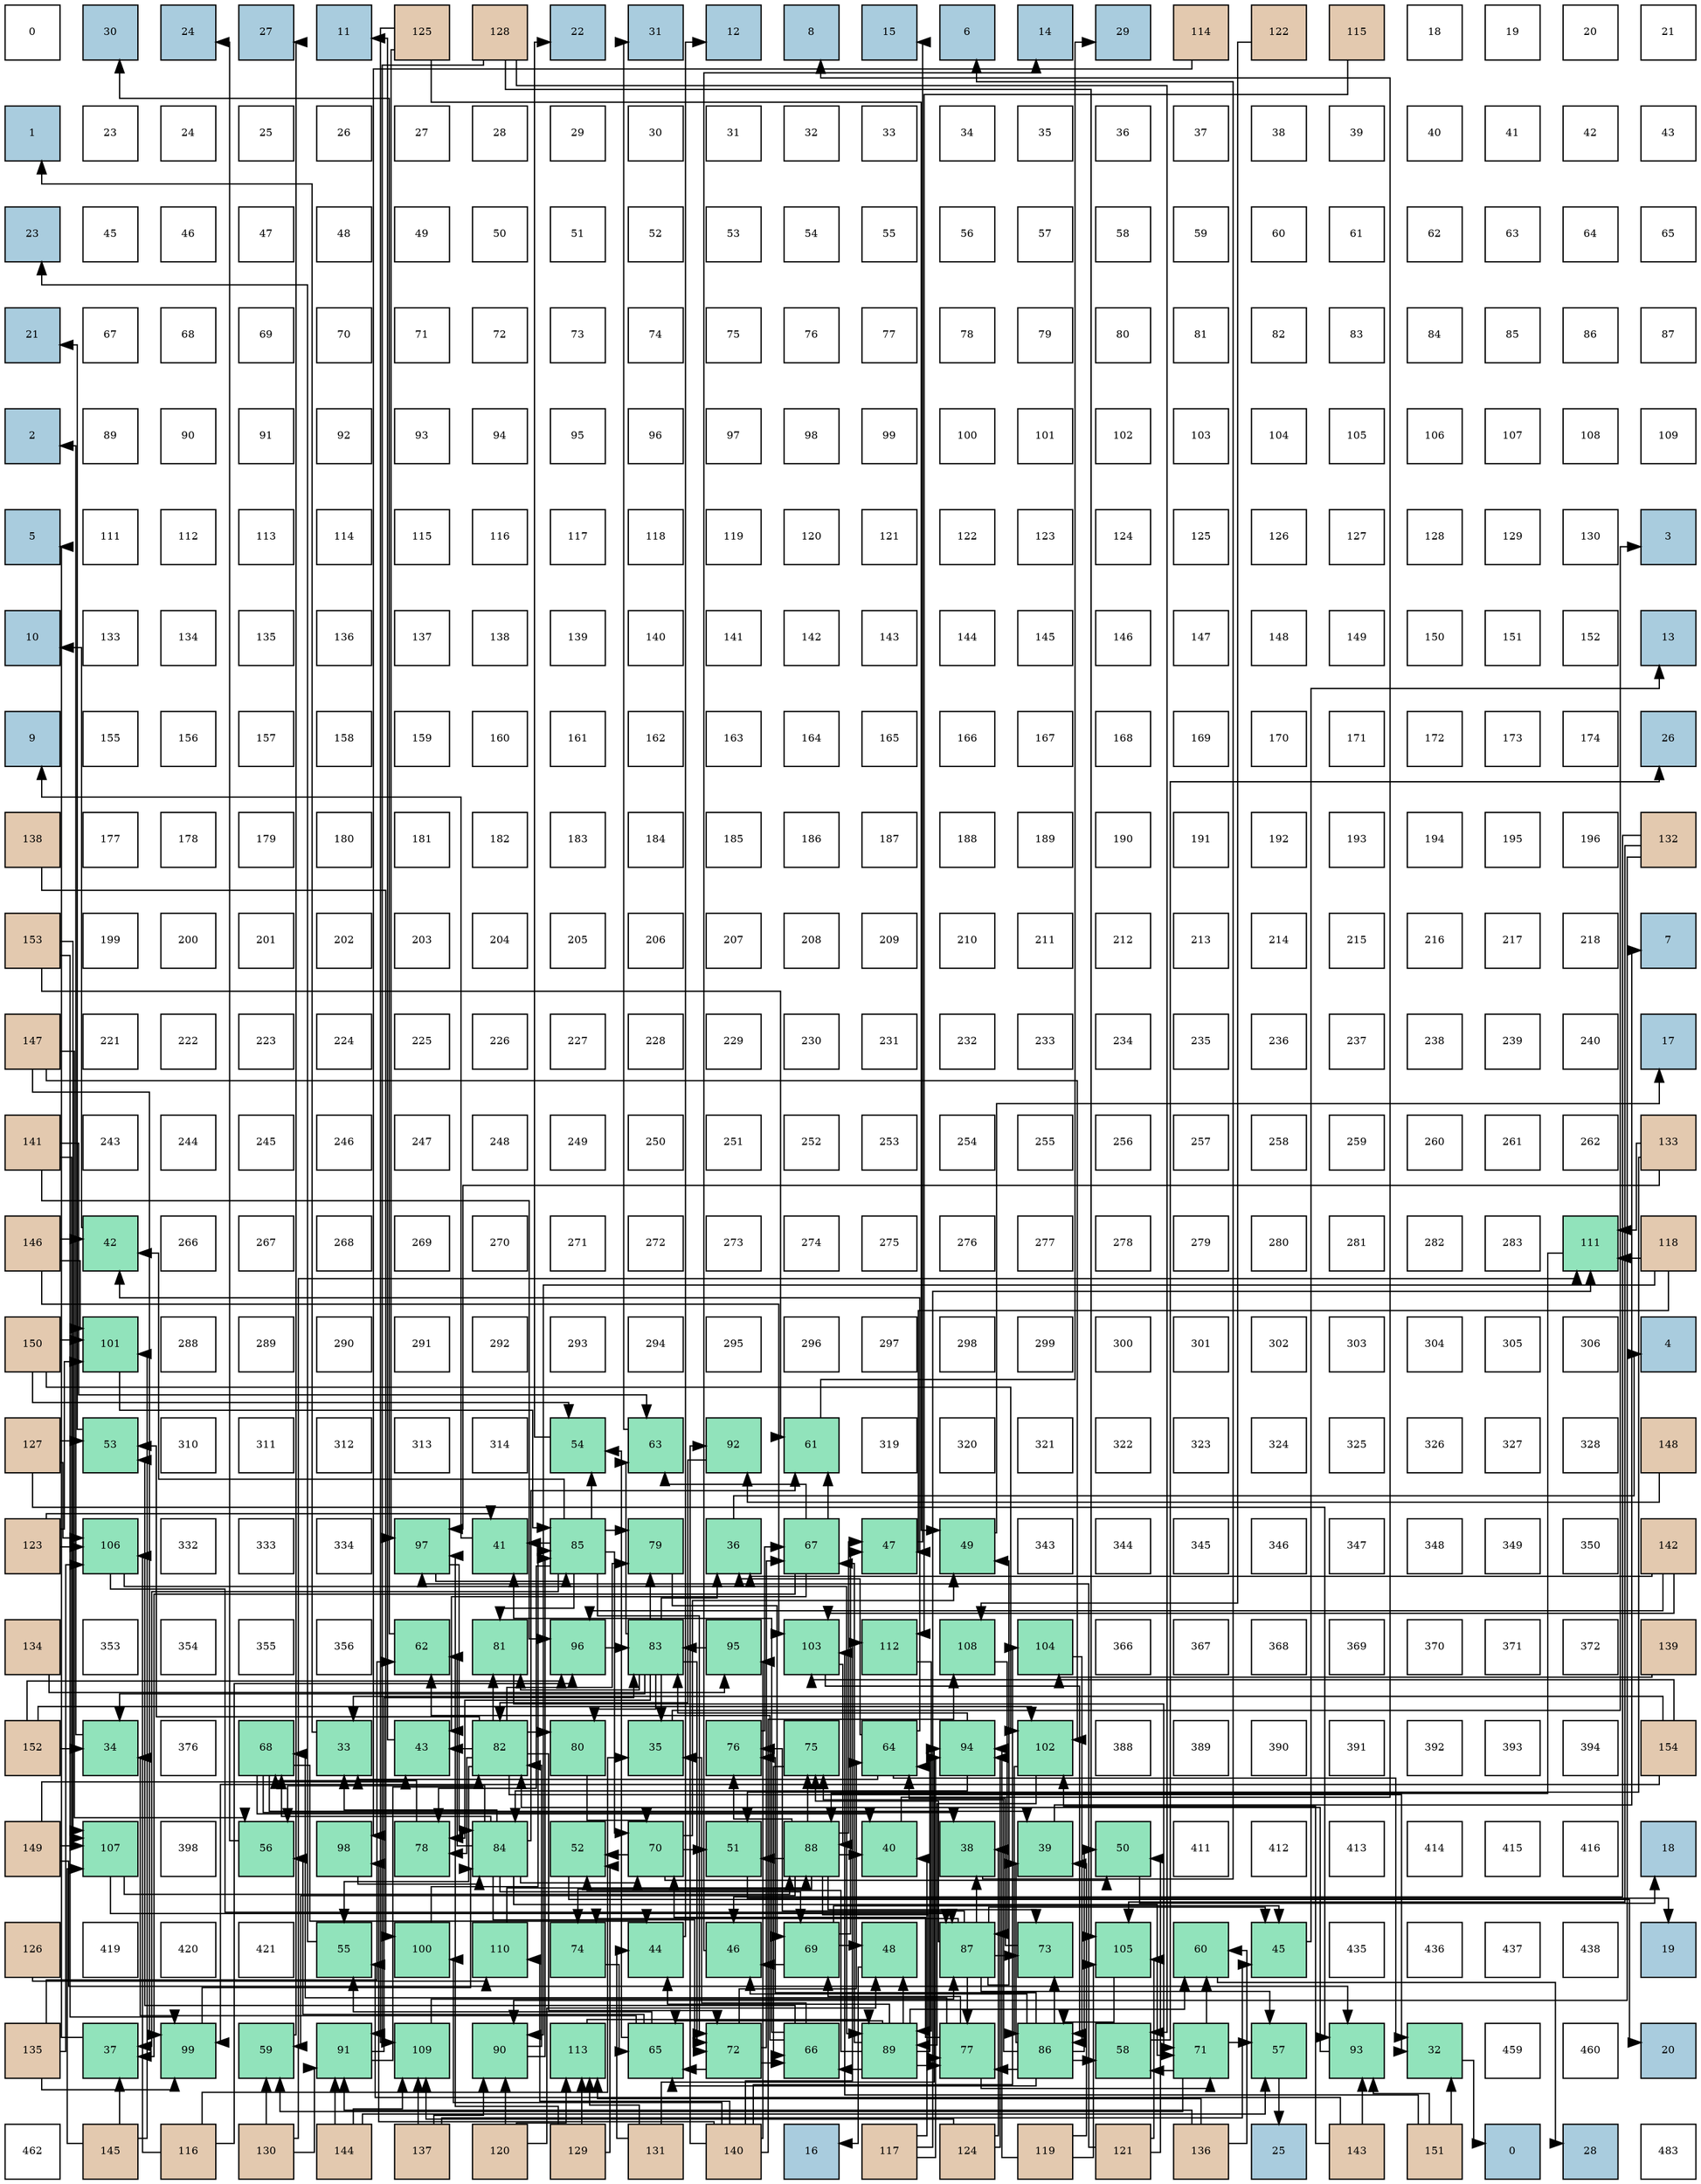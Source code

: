 digraph layout{
 rankdir=TB;
 splines=ortho;
 node [style=filled shape=square fixedsize=true width=0.6];
0[label="0", fontsize=8, fillcolor="#ffffff"];
1[label="30", fontsize=8, fillcolor="#a9ccde"];
2[label="24", fontsize=8, fillcolor="#a9ccde"];
3[label="27", fontsize=8, fillcolor="#a9ccde"];
4[label="11", fontsize=8, fillcolor="#a9ccde"];
5[label="125", fontsize=8, fillcolor="#e3c9af"];
6[label="128", fontsize=8, fillcolor="#e3c9af"];
7[label="22", fontsize=8, fillcolor="#a9ccde"];
8[label="31", fontsize=8, fillcolor="#a9ccde"];
9[label="12", fontsize=8, fillcolor="#a9ccde"];
10[label="8", fontsize=8, fillcolor="#a9ccde"];
11[label="15", fontsize=8, fillcolor="#a9ccde"];
12[label="6", fontsize=8, fillcolor="#a9ccde"];
13[label="14", fontsize=8, fillcolor="#a9ccde"];
14[label="29", fontsize=8, fillcolor="#a9ccde"];
15[label="114", fontsize=8, fillcolor="#e3c9af"];
16[label="122", fontsize=8, fillcolor="#e3c9af"];
17[label="115", fontsize=8, fillcolor="#e3c9af"];
18[label="18", fontsize=8, fillcolor="#ffffff"];
19[label="19", fontsize=8, fillcolor="#ffffff"];
20[label="20", fontsize=8, fillcolor="#ffffff"];
21[label="21", fontsize=8, fillcolor="#ffffff"];
22[label="1", fontsize=8, fillcolor="#a9ccde"];
23[label="23", fontsize=8, fillcolor="#ffffff"];
24[label="24", fontsize=8, fillcolor="#ffffff"];
25[label="25", fontsize=8, fillcolor="#ffffff"];
26[label="26", fontsize=8, fillcolor="#ffffff"];
27[label="27", fontsize=8, fillcolor="#ffffff"];
28[label="28", fontsize=8, fillcolor="#ffffff"];
29[label="29", fontsize=8, fillcolor="#ffffff"];
30[label="30", fontsize=8, fillcolor="#ffffff"];
31[label="31", fontsize=8, fillcolor="#ffffff"];
32[label="32", fontsize=8, fillcolor="#ffffff"];
33[label="33", fontsize=8, fillcolor="#ffffff"];
34[label="34", fontsize=8, fillcolor="#ffffff"];
35[label="35", fontsize=8, fillcolor="#ffffff"];
36[label="36", fontsize=8, fillcolor="#ffffff"];
37[label="37", fontsize=8, fillcolor="#ffffff"];
38[label="38", fontsize=8, fillcolor="#ffffff"];
39[label="39", fontsize=8, fillcolor="#ffffff"];
40[label="40", fontsize=8, fillcolor="#ffffff"];
41[label="41", fontsize=8, fillcolor="#ffffff"];
42[label="42", fontsize=8, fillcolor="#ffffff"];
43[label="43", fontsize=8, fillcolor="#ffffff"];
44[label="23", fontsize=8, fillcolor="#a9ccde"];
45[label="45", fontsize=8, fillcolor="#ffffff"];
46[label="46", fontsize=8, fillcolor="#ffffff"];
47[label="47", fontsize=8, fillcolor="#ffffff"];
48[label="48", fontsize=8, fillcolor="#ffffff"];
49[label="49", fontsize=8, fillcolor="#ffffff"];
50[label="50", fontsize=8, fillcolor="#ffffff"];
51[label="51", fontsize=8, fillcolor="#ffffff"];
52[label="52", fontsize=8, fillcolor="#ffffff"];
53[label="53", fontsize=8, fillcolor="#ffffff"];
54[label="54", fontsize=8, fillcolor="#ffffff"];
55[label="55", fontsize=8, fillcolor="#ffffff"];
56[label="56", fontsize=8, fillcolor="#ffffff"];
57[label="57", fontsize=8, fillcolor="#ffffff"];
58[label="58", fontsize=8, fillcolor="#ffffff"];
59[label="59", fontsize=8, fillcolor="#ffffff"];
60[label="60", fontsize=8, fillcolor="#ffffff"];
61[label="61", fontsize=8, fillcolor="#ffffff"];
62[label="62", fontsize=8, fillcolor="#ffffff"];
63[label="63", fontsize=8, fillcolor="#ffffff"];
64[label="64", fontsize=8, fillcolor="#ffffff"];
65[label="65", fontsize=8, fillcolor="#ffffff"];
66[label="21", fontsize=8, fillcolor="#a9ccde"];
67[label="67", fontsize=8, fillcolor="#ffffff"];
68[label="68", fontsize=8, fillcolor="#ffffff"];
69[label="69", fontsize=8, fillcolor="#ffffff"];
70[label="70", fontsize=8, fillcolor="#ffffff"];
71[label="71", fontsize=8, fillcolor="#ffffff"];
72[label="72", fontsize=8, fillcolor="#ffffff"];
73[label="73", fontsize=8, fillcolor="#ffffff"];
74[label="74", fontsize=8, fillcolor="#ffffff"];
75[label="75", fontsize=8, fillcolor="#ffffff"];
76[label="76", fontsize=8, fillcolor="#ffffff"];
77[label="77", fontsize=8, fillcolor="#ffffff"];
78[label="78", fontsize=8, fillcolor="#ffffff"];
79[label="79", fontsize=8, fillcolor="#ffffff"];
80[label="80", fontsize=8, fillcolor="#ffffff"];
81[label="81", fontsize=8, fillcolor="#ffffff"];
82[label="82", fontsize=8, fillcolor="#ffffff"];
83[label="83", fontsize=8, fillcolor="#ffffff"];
84[label="84", fontsize=8, fillcolor="#ffffff"];
85[label="85", fontsize=8, fillcolor="#ffffff"];
86[label="86", fontsize=8, fillcolor="#ffffff"];
87[label="87", fontsize=8, fillcolor="#ffffff"];
88[label="2", fontsize=8, fillcolor="#a9ccde"];
89[label="89", fontsize=8, fillcolor="#ffffff"];
90[label="90", fontsize=8, fillcolor="#ffffff"];
91[label="91", fontsize=8, fillcolor="#ffffff"];
92[label="92", fontsize=8, fillcolor="#ffffff"];
93[label="93", fontsize=8, fillcolor="#ffffff"];
94[label="94", fontsize=8, fillcolor="#ffffff"];
95[label="95", fontsize=8, fillcolor="#ffffff"];
96[label="96", fontsize=8, fillcolor="#ffffff"];
97[label="97", fontsize=8, fillcolor="#ffffff"];
98[label="98", fontsize=8, fillcolor="#ffffff"];
99[label="99", fontsize=8, fillcolor="#ffffff"];
100[label="100", fontsize=8, fillcolor="#ffffff"];
101[label="101", fontsize=8, fillcolor="#ffffff"];
102[label="102", fontsize=8, fillcolor="#ffffff"];
103[label="103", fontsize=8, fillcolor="#ffffff"];
104[label="104", fontsize=8, fillcolor="#ffffff"];
105[label="105", fontsize=8, fillcolor="#ffffff"];
106[label="106", fontsize=8, fillcolor="#ffffff"];
107[label="107", fontsize=8, fillcolor="#ffffff"];
108[label="108", fontsize=8, fillcolor="#ffffff"];
109[label="109", fontsize=8, fillcolor="#ffffff"];
110[label="5", fontsize=8, fillcolor="#a9ccde"];
111[label="111", fontsize=8, fillcolor="#ffffff"];
112[label="112", fontsize=8, fillcolor="#ffffff"];
113[label="113", fontsize=8, fillcolor="#ffffff"];
114[label="114", fontsize=8, fillcolor="#ffffff"];
115[label="115", fontsize=8, fillcolor="#ffffff"];
116[label="116", fontsize=8, fillcolor="#ffffff"];
117[label="117", fontsize=8, fillcolor="#ffffff"];
118[label="118", fontsize=8, fillcolor="#ffffff"];
119[label="119", fontsize=8, fillcolor="#ffffff"];
120[label="120", fontsize=8, fillcolor="#ffffff"];
121[label="121", fontsize=8, fillcolor="#ffffff"];
122[label="122", fontsize=8, fillcolor="#ffffff"];
123[label="123", fontsize=8, fillcolor="#ffffff"];
124[label="124", fontsize=8, fillcolor="#ffffff"];
125[label="125", fontsize=8, fillcolor="#ffffff"];
126[label="126", fontsize=8, fillcolor="#ffffff"];
127[label="127", fontsize=8, fillcolor="#ffffff"];
128[label="128", fontsize=8, fillcolor="#ffffff"];
129[label="129", fontsize=8, fillcolor="#ffffff"];
130[label="130", fontsize=8, fillcolor="#ffffff"];
131[label="3", fontsize=8, fillcolor="#a9ccde"];
132[label="10", fontsize=8, fillcolor="#a9ccde"];
133[label="133", fontsize=8, fillcolor="#ffffff"];
134[label="134", fontsize=8, fillcolor="#ffffff"];
135[label="135", fontsize=8, fillcolor="#ffffff"];
136[label="136", fontsize=8, fillcolor="#ffffff"];
137[label="137", fontsize=8, fillcolor="#ffffff"];
138[label="138", fontsize=8, fillcolor="#ffffff"];
139[label="139", fontsize=8, fillcolor="#ffffff"];
140[label="140", fontsize=8, fillcolor="#ffffff"];
141[label="141", fontsize=8, fillcolor="#ffffff"];
142[label="142", fontsize=8, fillcolor="#ffffff"];
143[label="143", fontsize=8, fillcolor="#ffffff"];
144[label="144", fontsize=8, fillcolor="#ffffff"];
145[label="145", fontsize=8, fillcolor="#ffffff"];
146[label="146", fontsize=8, fillcolor="#ffffff"];
147[label="147", fontsize=8, fillcolor="#ffffff"];
148[label="148", fontsize=8, fillcolor="#ffffff"];
149[label="149", fontsize=8, fillcolor="#ffffff"];
150[label="150", fontsize=8, fillcolor="#ffffff"];
151[label="151", fontsize=8, fillcolor="#ffffff"];
152[label="152", fontsize=8, fillcolor="#ffffff"];
153[label="13", fontsize=8, fillcolor="#a9ccde"];
154[label="9", fontsize=8, fillcolor="#a9ccde"];
155[label="155", fontsize=8, fillcolor="#ffffff"];
156[label="156", fontsize=8, fillcolor="#ffffff"];
157[label="157", fontsize=8, fillcolor="#ffffff"];
158[label="158", fontsize=8, fillcolor="#ffffff"];
159[label="159", fontsize=8, fillcolor="#ffffff"];
160[label="160", fontsize=8, fillcolor="#ffffff"];
161[label="161", fontsize=8, fillcolor="#ffffff"];
162[label="162", fontsize=8, fillcolor="#ffffff"];
163[label="163", fontsize=8, fillcolor="#ffffff"];
164[label="164", fontsize=8, fillcolor="#ffffff"];
165[label="165", fontsize=8, fillcolor="#ffffff"];
166[label="166", fontsize=8, fillcolor="#ffffff"];
167[label="167", fontsize=8, fillcolor="#ffffff"];
168[label="168", fontsize=8, fillcolor="#ffffff"];
169[label="169", fontsize=8, fillcolor="#ffffff"];
170[label="170", fontsize=8, fillcolor="#ffffff"];
171[label="171", fontsize=8, fillcolor="#ffffff"];
172[label="172", fontsize=8, fillcolor="#ffffff"];
173[label="173", fontsize=8, fillcolor="#ffffff"];
174[label="174", fontsize=8, fillcolor="#ffffff"];
175[label="26", fontsize=8, fillcolor="#a9ccde"];
176[label="138", fontsize=8, fillcolor="#e3c9af"];
177[label="177", fontsize=8, fillcolor="#ffffff"];
178[label="178", fontsize=8, fillcolor="#ffffff"];
179[label="179", fontsize=8, fillcolor="#ffffff"];
180[label="180", fontsize=8, fillcolor="#ffffff"];
181[label="181", fontsize=8, fillcolor="#ffffff"];
182[label="182", fontsize=8, fillcolor="#ffffff"];
183[label="183", fontsize=8, fillcolor="#ffffff"];
184[label="184", fontsize=8, fillcolor="#ffffff"];
185[label="185", fontsize=8, fillcolor="#ffffff"];
186[label="186", fontsize=8, fillcolor="#ffffff"];
187[label="187", fontsize=8, fillcolor="#ffffff"];
188[label="188", fontsize=8, fillcolor="#ffffff"];
189[label="189", fontsize=8, fillcolor="#ffffff"];
190[label="190", fontsize=8, fillcolor="#ffffff"];
191[label="191", fontsize=8, fillcolor="#ffffff"];
192[label="192", fontsize=8, fillcolor="#ffffff"];
193[label="193", fontsize=8, fillcolor="#ffffff"];
194[label="194", fontsize=8, fillcolor="#ffffff"];
195[label="195", fontsize=8, fillcolor="#ffffff"];
196[label="196", fontsize=8, fillcolor="#ffffff"];
197[label="132", fontsize=8, fillcolor="#e3c9af"];
198[label="153", fontsize=8, fillcolor="#e3c9af"];
199[label="199", fontsize=8, fillcolor="#ffffff"];
200[label="200", fontsize=8, fillcolor="#ffffff"];
201[label="201", fontsize=8, fillcolor="#ffffff"];
202[label="202", fontsize=8, fillcolor="#ffffff"];
203[label="203", fontsize=8, fillcolor="#ffffff"];
204[label="204", fontsize=8, fillcolor="#ffffff"];
205[label="205", fontsize=8, fillcolor="#ffffff"];
206[label="206", fontsize=8, fillcolor="#ffffff"];
207[label="207", fontsize=8, fillcolor="#ffffff"];
208[label="208", fontsize=8, fillcolor="#ffffff"];
209[label="209", fontsize=8, fillcolor="#ffffff"];
210[label="210", fontsize=8, fillcolor="#ffffff"];
211[label="211", fontsize=8, fillcolor="#ffffff"];
212[label="212", fontsize=8, fillcolor="#ffffff"];
213[label="213", fontsize=8, fillcolor="#ffffff"];
214[label="214", fontsize=8, fillcolor="#ffffff"];
215[label="215", fontsize=8, fillcolor="#ffffff"];
216[label="216", fontsize=8, fillcolor="#ffffff"];
217[label="217", fontsize=8, fillcolor="#ffffff"];
218[label="218", fontsize=8, fillcolor="#ffffff"];
219[label="7", fontsize=8, fillcolor="#a9ccde"];
220[label="147", fontsize=8, fillcolor="#e3c9af"];
221[label="221", fontsize=8, fillcolor="#ffffff"];
222[label="222", fontsize=8, fillcolor="#ffffff"];
223[label="223", fontsize=8, fillcolor="#ffffff"];
224[label="224", fontsize=8, fillcolor="#ffffff"];
225[label="225", fontsize=8, fillcolor="#ffffff"];
226[label="226", fontsize=8, fillcolor="#ffffff"];
227[label="227", fontsize=8, fillcolor="#ffffff"];
228[label="228", fontsize=8, fillcolor="#ffffff"];
229[label="229", fontsize=8, fillcolor="#ffffff"];
230[label="230", fontsize=8, fillcolor="#ffffff"];
231[label="231", fontsize=8, fillcolor="#ffffff"];
232[label="232", fontsize=8, fillcolor="#ffffff"];
233[label="233", fontsize=8, fillcolor="#ffffff"];
234[label="234", fontsize=8, fillcolor="#ffffff"];
235[label="235", fontsize=8, fillcolor="#ffffff"];
236[label="236", fontsize=8, fillcolor="#ffffff"];
237[label="237", fontsize=8, fillcolor="#ffffff"];
238[label="238", fontsize=8, fillcolor="#ffffff"];
239[label="239", fontsize=8, fillcolor="#ffffff"];
240[label="240", fontsize=8, fillcolor="#ffffff"];
241[label="17", fontsize=8, fillcolor="#a9ccde"];
242[label="141", fontsize=8, fillcolor="#e3c9af"];
243[label="243", fontsize=8, fillcolor="#ffffff"];
244[label="244", fontsize=8, fillcolor="#ffffff"];
245[label="245", fontsize=8, fillcolor="#ffffff"];
246[label="246", fontsize=8, fillcolor="#ffffff"];
247[label="247", fontsize=8, fillcolor="#ffffff"];
248[label="248", fontsize=8, fillcolor="#ffffff"];
249[label="249", fontsize=8, fillcolor="#ffffff"];
250[label="250", fontsize=8, fillcolor="#ffffff"];
251[label="251", fontsize=8, fillcolor="#ffffff"];
252[label="252", fontsize=8, fillcolor="#ffffff"];
253[label="253", fontsize=8, fillcolor="#ffffff"];
254[label="254", fontsize=8, fillcolor="#ffffff"];
255[label="255", fontsize=8, fillcolor="#ffffff"];
256[label="256", fontsize=8, fillcolor="#ffffff"];
257[label="257", fontsize=8, fillcolor="#ffffff"];
258[label="258", fontsize=8, fillcolor="#ffffff"];
259[label="259", fontsize=8, fillcolor="#ffffff"];
260[label="260", fontsize=8, fillcolor="#ffffff"];
261[label="261", fontsize=8, fillcolor="#ffffff"];
262[label="262", fontsize=8, fillcolor="#ffffff"];
263[label="133", fontsize=8, fillcolor="#e3c9af"];
264[label="146", fontsize=8, fillcolor="#e3c9af"];
265[label="42", fontsize=8, fillcolor="#91e3bb"];
266[label="266", fontsize=8, fillcolor="#ffffff"];
267[label="267", fontsize=8, fillcolor="#ffffff"];
268[label="268", fontsize=8, fillcolor="#ffffff"];
269[label="269", fontsize=8, fillcolor="#ffffff"];
270[label="270", fontsize=8, fillcolor="#ffffff"];
271[label="271", fontsize=8, fillcolor="#ffffff"];
272[label="272", fontsize=8, fillcolor="#ffffff"];
273[label="273", fontsize=8, fillcolor="#ffffff"];
274[label="274", fontsize=8, fillcolor="#ffffff"];
275[label="275", fontsize=8, fillcolor="#ffffff"];
276[label="276", fontsize=8, fillcolor="#ffffff"];
277[label="277", fontsize=8, fillcolor="#ffffff"];
278[label="278", fontsize=8, fillcolor="#ffffff"];
279[label="279", fontsize=8, fillcolor="#ffffff"];
280[label="280", fontsize=8, fillcolor="#ffffff"];
281[label="281", fontsize=8, fillcolor="#ffffff"];
282[label="282", fontsize=8, fillcolor="#ffffff"];
283[label="283", fontsize=8, fillcolor="#ffffff"];
284[label="111", fontsize=8, fillcolor="#91e3bb"];
285[label="118", fontsize=8, fillcolor="#e3c9af"];
286[label="150", fontsize=8, fillcolor="#e3c9af"];
287[label="101", fontsize=8, fillcolor="#91e3bb"];
288[label="288", fontsize=8, fillcolor="#ffffff"];
289[label="289", fontsize=8, fillcolor="#ffffff"];
290[label="290", fontsize=8, fillcolor="#ffffff"];
291[label="291", fontsize=8, fillcolor="#ffffff"];
292[label="292", fontsize=8, fillcolor="#ffffff"];
293[label="293", fontsize=8, fillcolor="#ffffff"];
294[label="294", fontsize=8, fillcolor="#ffffff"];
295[label="295", fontsize=8, fillcolor="#ffffff"];
296[label="296", fontsize=8, fillcolor="#ffffff"];
297[label="297", fontsize=8, fillcolor="#ffffff"];
298[label="298", fontsize=8, fillcolor="#ffffff"];
299[label="299", fontsize=8, fillcolor="#ffffff"];
300[label="300", fontsize=8, fillcolor="#ffffff"];
301[label="301", fontsize=8, fillcolor="#ffffff"];
302[label="302", fontsize=8, fillcolor="#ffffff"];
303[label="303", fontsize=8, fillcolor="#ffffff"];
304[label="304", fontsize=8, fillcolor="#ffffff"];
305[label="305", fontsize=8, fillcolor="#ffffff"];
306[label="306", fontsize=8, fillcolor="#ffffff"];
307[label="4", fontsize=8, fillcolor="#a9ccde"];
308[label="127", fontsize=8, fillcolor="#e3c9af"];
309[label="53", fontsize=8, fillcolor="#91e3bb"];
310[label="310", fontsize=8, fillcolor="#ffffff"];
311[label="311", fontsize=8, fillcolor="#ffffff"];
312[label="312", fontsize=8, fillcolor="#ffffff"];
313[label="313", fontsize=8, fillcolor="#ffffff"];
314[label="314", fontsize=8, fillcolor="#ffffff"];
315[label="54", fontsize=8, fillcolor="#91e3bb"];
316[label="63", fontsize=8, fillcolor="#91e3bb"];
317[label="92", fontsize=8, fillcolor="#91e3bb"];
318[label="61", fontsize=8, fillcolor="#91e3bb"];
319[label="319", fontsize=8, fillcolor="#ffffff"];
320[label="320", fontsize=8, fillcolor="#ffffff"];
321[label="321", fontsize=8, fillcolor="#ffffff"];
322[label="322", fontsize=8, fillcolor="#ffffff"];
323[label="323", fontsize=8, fillcolor="#ffffff"];
324[label="324", fontsize=8, fillcolor="#ffffff"];
325[label="325", fontsize=8, fillcolor="#ffffff"];
326[label="326", fontsize=8, fillcolor="#ffffff"];
327[label="327", fontsize=8, fillcolor="#ffffff"];
328[label="328", fontsize=8, fillcolor="#ffffff"];
329[label="148", fontsize=8, fillcolor="#e3c9af"];
330[label="123", fontsize=8, fillcolor="#e3c9af"];
331[label="106", fontsize=8, fillcolor="#91e3bb"];
332[label="332", fontsize=8, fillcolor="#ffffff"];
333[label="333", fontsize=8, fillcolor="#ffffff"];
334[label="334", fontsize=8, fillcolor="#ffffff"];
335[label="97", fontsize=8, fillcolor="#91e3bb"];
336[label="41", fontsize=8, fillcolor="#91e3bb"];
337[label="85", fontsize=8, fillcolor="#91e3bb"];
338[label="79", fontsize=8, fillcolor="#91e3bb"];
339[label="36", fontsize=8, fillcolor="#91e3bb"];
340[label="67", fontsize=8, fillcolor="#91e3bb"];
341[label="47", fontsize=8, fillcolor="#91e3bb"];
342[label="49", fontsize=8, fillcolor="#91e3bb"];
343[label="343", fontsize=8, fillcolor="#ffffff"];
344[label="344", fontsize=8, fillcolor="#ffffff"];
345[label="345", fontsize=8, fillcolor="#ffffff"];
346[label="346", fontsize=8, fillcolor="#ffffff"];
347[label="347", fontsize=8, fillcolor="#ffffff"];
348[label="348", fontsize=8, fillcolor="#ffffff"];
349[label="349", fontsize=8, fillcolor="#ffffff"];
350[label="350", fontsize=8, fillcolor="#ffffff"];
351[label="142", fontsize=8, fillcolor="#e3c9af"];
352[label="134", fontsize=8, fillcolor="#e3c9af"];
353[label="353", fontsize=8, fillcolor="#ffffff"];
354[label="354", fontsize=8, fillcolor="#ffffff"];
355[label="355", fontsize=8, fillcolor="#ffffff"];
356[label="356", fontsize=8, fillcolor="#ffffff"];
357[label="62", fontsize=8, fillcolor="#91e3bb"];
358[label="81", fontsize=8, fillcolor="#91e3bb"];
359[label="96", fontsize=8, fillcolor="#91e3bb"];
360[label="83", fontsize=8, fillcolor="#91e3bb"];
361[label="95", fontsize=8, fillcolor="#91e3bb"];
362[label="103", fontsize=8, fillcolor="#91e3bb"];
363[label="112", fontsize=8, fillcolor="#91e3bb"];
364[label="108", fontsize=8, fillcolor="#91e3bb"];
365[label="104", fontsize=8, fillcolor="#91e3bb"];
366[label="366", fontsize=8, fillcolor="#ffffff"];
367[label="367", fontsize=8, fillcolor="#ffffff"];
368[label="368", fontsize=8, fillcolor="#ffffff"];
369[label="369", fontsize=8, fillcolor="#ffffff"];
370[label="370", fontsize=8, fillcolor="#ffffff"];
371[label="371", fontsize=8, fillcolor="#ffffff"];
372[label="372", fontsize=8, fillcolor="#ffffff"];
373[label="139", fontsize=8, fillcolor="#e3c9af"];
374[label="152", fontsize=8, fillcolor="#e3c9af"];
375[label="34", fontsize=8, fillcolor="#91e3bb"];
376[label="376", fontsize=8, fillcolor="#ffffff"];
377[label="68", fontsize=8, fillcolor="#91e3bb"];
378[label="33", fontsize=8, fillcolor="#91e3bb"];
379[label="43", fontsize=8, fillcolor="#91e3bb"];
380[label="82", fontsize=8, fillcolor="#91e3bb"];
381[label="80", fontsize=8, fillcolor="#91e3bb"];
382[label="35", fontsize=8, fillcolor="#91e3bb"];
383[label="76", fontsize=8, fillcolor="#91e3bb"];
384[label="75", fontsize=8, fillcolor="#91e3bb"];
385[label="64", fontsize=8, fillcolor="#91e3bb"];
386[label="94", fontsize=8, fillcolor="#91e3bb"];
387[label="102", fontsize=8, fillcolor="#91e3bb"];
388[label="388", fontsize=8, fillcolor="#ffffff"];
389[label="389", fontsize=8, fillcolor="#ffffff"];
390[label="390", fontsize=8, fillcolor="#ffffff"];
391[label="391", fontsize=8, fillcolor="#ffffff"];
392[label="392", fontsize=8, fillcolor="#ffffff"];
393[label="393", fontsize=8, fillcolor="#ffffff"];
394[label="394", fontsize=8, fillcolor="#ffffff"];
395[label="154", fontsize=8, fillcolor="#e3c9af"];
396[label="149", fontsize=8, fillcolor="#e3c9af"];
397[label="107", fontsize=8, fillcolor="#91e3bb"];
398[label="398", fontsize=8, fillcolor="#ffffff"];
399[label="56", fontsize=8, fillcolor="#91e3bb"];
400[label="98", fontsize=8, fillcolor="#91e3bb"];
401[label="78", fontsize=8, fillcolor="#91e3bb"];
402[label="84", fontsize=8, fillcolor="#91e3bb"];
403[label="52", fontsize=8, fillcolor="#91e3bb"];
404[label="70", fontsize=8, fillcolor="#91e3bb"];
405[label="51", fontsize=8, fillcolor="#91e3bb"];
406[label="88", fontsize=8, fillcolor="#91e3bb"];
407[label="40", fontsize=8, fillcolor="#91e3bb"];
408[label="38", fontsize=8, fillcolor="#91e3bb"];
409[label="39", fontsize=8, fillcolor="#91e3bb"];
410[label="50", fontsize=8, fillcolor="#91e3bb"];
411[label="411", fontsize=8, fillcolor="#ffffff"];
412[label="412", fontsize=8, fillcolor="#ffffff"];
413[label="413", fontsize=8, fillcolor="#ffffff"];
414[label="414", fontsize=8, fillcolor="#ffffff"];
415[label="415", fontsize=8, fillcolor="#ffffff"];
416[label="416", fontsize=8, fillcolor="#ffffff"];
417[label="18", fontsize=8, fillcolor="#a9ccde"];
418[label="126", fontsize=8, fillcolor="#e3c9af"];
419[label="419", fontsize=8, fillcolor="#ffffff"];
420[label="420", fontsize=8, fillcolor="#ffffff"];
421[label="421", fontsize=8, fillcolor="#ffffff"];
422[label="55", fontsize=8, fillcolor="#91e3bb"];
423[label="100", fontsize=8, fillcolor="#91e3bb"];
424[label="110", fontsize=8, fillcolor="#91e3bb"];
425[label="74", fontsize=8, fillcolor="#91e3bb"];
426[label="44", fontsize=8, fillcolor="#91e3bb"];
427[label="46", fontsize=8, fillcolor="#91e3bb"];
428[label="69", fontsize=8, fillcolor="#91e3bb"];
429[label="48", fontsize=8, fillcolor="#91e3bb"];
430[label="87", fontsize=8, fillcolor="#91e3bb"];
431[label="73", fontsize=8, fillcolor="#91e3bb"];
432[label="105", fontsize=8, fillcolor="#91e3bb"];
433[label="60", fontsize=8, fillcolor="#91e3bb"];
434[label="45", fontsize=8, fillcolor="#91e3bb"];
435[label="435", fontsize=8, fillcolor="#ffffff"];
436[label="436", fontsize=8, fillcolor="#ffffff"];
437[label="437", fontsize=8, fillcolor="#ffffff"];
438[label="438", fontsize=8, fillcolor="#ffffff"];
439[label="19", fontsize=8, fillcolor="#a9ccde"];
440[label="135", fontsize=8, fillcolor="#e3c9af"];
441[label="37", fontsize=8, fillcolor="#91e3bb"];
442[label="99", fontsize=8, fillcolor="#91e3bb"];
443[label="59", fontsize=8, fillcolor="#91e3bb"];
444[label="91", fontsize=8, fillcolor="#91e3bb"];
445[label="109", fontsize=8, fillcolor="#91e3bb"];
446[label="90", fontsize=8, fillcolor="#91e3bb"];
447[label="113", fontsize=8, fillcolor="#91e3bb"];
448[label="65", fontsize=8, fillcolor="#91e3bb"];
449[label="72", fontsize=8, fillcolor="#91e3bb"];
450[label="66", fontsize=8, fillcolor="#91e3bb"];
451[label="89", fontsize=8, fillcolor="#91e3bb"];
452[label="77", fontsize=8, fillcolor="#91e3bb"];
453[label="86", fontsize=8, fillcolor="#91e3bb"];
454[label="58", fontsize=8, fillcolor="#91e3bb"];
455[label="71", fontsize=8, fillcolor="#91e3bb"];
456[label="57", fontsize=8, fillcolor="#91e3bb"];
457[label="93", fontsize=8, fillcolor="#91e3bb"];
458[label="32", fontsize=8, fillcolor="#91e3bb"];
459[label="459", fontsize=8, fillcolor="#ffffff"];
460[label="460", fontsize=8, fillcolor="#ffffff"];
461[label="20", fontsize=8, fillcolor="#a9ccde"];
462[label="462", fontsize=8, fillcolor="#ffffff"];
463[label="145", fontsize=8, fillcolor="#e3c9af"];
464[label="116", fontsize=8, fillcolor="#e3c9af"];
465[label="130", fontsize=8, fillcolor="#e3c9af"];
466[label="144", fontsize=8, fillcolor="#e3c9af"];
467[label="137", fontsize=8, fillcolor="#e3c9af"];
468[label="120", fontsize=8, fillcolor="#e3c9af"];
469[label="129", fontsize=8, fillcolor="#e3c9af"];
470[label="131", fontsize=8, fillcolor="#e3c9af"];
471[label="140", fontsize=8, fillcolor="#e3c9af"];
472[label="16", fontsize=8, fillcolor="#a9ccde"];
473[label="117", fontsize=8, fillcolor="#e3c9af"];
474[label="124", fontsize=8, fillcolor="#e3c9af"];
475[label="119", fontsize=8, fillcolor="#e3c9af"];
476[label="121", fontsize=8, fillcolor="#e3c9af"];
477[label="136", fontsize=8, fillcolor="#e3c9af"];
478[label="25", fontsize=8, fillcolor="#a9ccde"];
479[label="143", fontsize=8, fillcolor="#e3c9af"];
480[label="151", fontsize=8, fillcolor="#e3c9af"];
481[label="0", fontsize=8, fillcolor="#a9ccde"];
482[label="28", fontsize=8, fillcolor="#a9ccde"];
483[label="483", fontsize=8, fillcolor="#ffffff"];
edge [constraint=false, style=vis];458 -> 481;
378 -> 22;
375 -> 88;
382 -> 131;
339 -> 307;
441 -> 110;
408 -> 12;
409 -> 219;
407 -> 10;
336 -> 154;
265 -> 132;
379 -> 4;
426 -> 9;
434 -> 153;
427 -> 13;
341 -> 11;
429 -> 472;
342 -> 241;
410 -> 417;
405 -> 439;
403 -> 461;
309 -> 66;
315 -> 7;
422 -> 44;
399 -> 2;
456 -> 478;
454 -> 175;
443 -> 3;
433 -> 482;
318 -> 14;
357 -> 1;
316 -> 8;
385 -> 458;
385 -> 378;
385 -> 339;
385 -> 265;
448 -> 375;
448 -> 315;
448 -> 422;
448 -> 399;
450 -> 382;
450 -> 336;
450 -> 309;
450 -> 357;
340 -> 441;
340 -> 379;
340 -> 318;
340 -> 316;
377 -> 408;
377 -> 409;
377 -> 407;
377 -> 426;
428 -> 434;
428 -> 427;
428 -> 341;
428 -> 429;
404 -> 342;
404 -> 410;
404 -> 405;
404 -> 403;
455 -> 456;
455 -> 454;
455 -> 443;
455 -> 433;
449 -> 385;
449 -> 448;
449 -> 450;
449 -> 340;
431 -> 385;
425 -> 448;
384 -> 450;
383 -> 340;
452 -> 377;
452 -> 428;
452 -> 404;
452 -> 455;
401 -> 377;
338 -> 428;
381 -> 404;
358 -> 455;
380 -> 458;
380 -> 379;
380 -> 309;
380 -> 422;
380 -> 449;
380 -> 401;
380 -> 338;
380 -> 381;
380 -> 358;
360 -> 375;
360 -> 382;
360 -> 339;
360 -> 316;
360 -> 449;
360 -> 401;
360 -> 338;
360 -> 381;
360 -> 358;
402 -> 378;
402 -> 399;
402 -> 318;
402 -> 357;
402 -> 377;
402 -> 428;
402 -> 404;
402 -> 455;
402 -> 449;
337 -> 441;
337 -> 336;
337 -> 265;
337 -> 315;
337 -> 404;
337 -> 449;
337 -> 401;
337 -> 338;
337 -> 358;
453 -> 409;
453 -> 427;
453 -> 410;
453 -> 454;
453 -> 448;
453 -> 431;
453 -> 384;
453 -> 383;
453 -> 452;
430 -> 408;
430 -> 434;
430 -> 342;
430 -> 456;
430 -> 431;
430 -> 425;
430 -> 384;
430 -> 383;
430 -> 452;
406 -> 407;
406 -> 341;
406 -> 405;
406 -> 443;
406 -> 431;
406 -> 425;
406 -> 384;
406 -> 383;
406 -> 452;
451 -> 426;
451 -> 429;
451 -> 403;
451 -> 433;
451 -> 385;
451 -> 448;
451 -> 450;
451 -> 340;
451 -> 452;
446 -> 380;
446 -> 337;
444 -> 380;
444 -> 360;
317 -> 380;
457 -> 380;
386 -> 360;
386 -> 402;
361 -> 360;
359 -> 360;
335 -> 402;
335 -> 337;
400 -> 402;
442 -> 402;
423 -> 337;
287 -> 337;
387 -> 453;
387 -> 451;
362 -> 453;
362 -> 406;
365 -> 453;
432 -> 453;
331 -> 430;
331 -> 451;
397 -> 430;
397 -> 406;
364 -> 430;
445 -> 430;
424 -> 406;
284 -> 406;
363 -> 451;
447 -> 451;
15 -> 400;
17 -> 363;
464 -> 382;
464 -> 359;
464 -> 331;
473 -> 407;
473 -> 386;
473 -> 284;
285 -> 341;
285 -> 446;
285 -> 284;
475 -> 409;
475 -> 386;
475 -> 432;
468 -> 429;
468 -> 446;
468 -> 447;
476 -> 410;
476 -> 335;
476 -> 432;
16 -> 364;
330 -> 336;
330 -> 287;
330 -> 331;
474 -> 408;
474 -> 386;
474 -> 445;
5 -> 342;
5 -> 335;
5 -> 445;
418 -> 424;
308 -> 309;
308 -> 457;
308 -> 331;
6 -> 454;
6 -> 444;
6 -> 432;
469 -> 403;
469 -> 335;
469 -> 447;
465 -> 443;
465 -> 444;
465 -> 284;
470 -> 426;
470 -> 386;
470 -> 447;
197 -> 427;
197 -> 446;
197 -> 432;
263 -> 405;
263 -> 335;
263 -> 284;
352 -> 361;
440 -> 357;
440 -> 442;
440 -> 331;
477 -> 433;
477 -> 444;
477 -> 447;
467 -> 434;
467 -> 446;
467 -> 445;
176 -> 423;
373 -> 365;
471 -> 317;
471 -> 361;
471 -> 400;
471 -> 423;
471 -> 365;
471 -> 364;
471 -> 424;
471 -> 363;
242 -> 316;
242 -> 359;
242 -> 397;
351 -> 339;
351 -> 359;
351 -> 362;
479 -> 422;
479 -> 457;
479 -> 387;
466 -> 456;
466 -> 444;
466 -> 445;
463 -> 441;
463 -> 287;
463 -> 397;
264 -> 265;
264 -> 287;
264 -> 362;
220 -> 399;
220 -> 442;
220 -> 387;
329 -> 317;
396 -> 379;
396 -> 457;
396 -> 397;
286 -> 315;
286 -> 287;
286 -> 387;
480 -> 458;
480 -> 457;
480 -> 362;
374 -> 375;
374 -> 359;
374 -> 387;
198 -> 318;
198 -> 442;
198 -> 397;
395 -> 378;
395 -> 442;
395 -> 362;
edge [constraint=true, style=invis];
0 -> 22 -> 44 -> 66 -> 88 -> 110 -> 132 -> 154 -> 176 -> 198 -> 220 -> 242 -> 264 -> 286 -> 308 -> 330 -> 352 -> 374 -> 396 -> 418 -> 440 -> 462;
1 -> 23 -> 45 -> 67 -> 89 -> 111 -> 133 -> 155 -> 177 -> 199 -> 221 -> 243 -> 265 -> 287 -> 309 -> 331 -> 353 -> 375 -> 397 -> 419 -> 441 -> 463;
2 -> 24 -> 46 -> 68 -> 90 -> 112 -> 134 -> 156 -> 178 -> 200 -> 222 -> 244 -> 266 -> 288 -> 310 -> 332 -> 354 -> 376 -> 398 -> 420 -> 442 -> 464;
3 -> 25 -> 47 -> 69 -> 91 -> 113 -> 135 -> 157 -> 179 -> 201 -> 223 -> 245 -> 267 -> 289 -> 311 -> 333 -> 355 -> 377 -> 399 -> 421 -> 443 -> 465;
4 -> 26 -> 48 -> 70 -> 92 -> 114 -> 136 -> 158 -> 180 -> 202 -> 224 -> 246 -> 268 -> 290 -> 312 -> 334 -> 356 -> 378 -> 400 -> 422 -> 444 -> 466;
5 -> 27 -> 49 -> 71 -> 93 -> 115 -> 137 -> 159 -> 181 -> 203 -> 225 -> 247 -> 269 -> 291 -> 313 -> 335 -> 357 -> 379 -> 401 -> 423 -> 445 -> 467;
6 -> 28 -> 50 -> 72 -> 94 -> 116 -> 138 -> 160 -> 182 -> 204 -> 226 -> 248 -> 270 -> 292 -> 314 -> 336 -> 358 -> 380 -> 402 -> 424 -> 446 -> 468;
7 -> 29 -> 51 -> 73 -> 95 -> 117 -> 139 -> 161 -> 183 -> 205 -> 227 -> 249 -> 271 -> 293 -> 315 -> 337 -> 359 -> 381 -> 403 -> 425 -> 447 -> 469;
8 -> 30 -> 52 -> 74 -> 96 -> 118 -> 140 -> 162 -> 184 -> 206 -> 228 -> 250 -> 272 -> 294 -> 316 -> 338 -> 360 -> 382 -> 404 -> 426 -> 448 -> 470;
9 -> 31 -> 53 -> 75 -> 97 -> 119 -> 141 -> 163 -> 185 -> 207 -> 229 -> 251 -> 273 -> 295 -> 317 -> 339 -> 361 -> 383 -> 405 -> 427 -> 449 -> 471;
10 -> 32 -> 54 -> 76 -> 98 -> 120 -> 142 -> 164 -> 186 -> 208 -> 230 -> 252 -> 274 -> 296 -> 318 -> 340 -> 362 -> 384 -> 406 -> 428 -> 450 -> 472;
11 -> 33 -> 55 -> 77 -> 99 -> 121 -> 143 -> 165 -> 187 -> 209 -> 231 -> 253 -> 275 -> 297 -> 319 -> 341 -> 363 -> 385 -> 407 -> 429 -> 451 -> 473;
12 -> 34 -> 56 -> 78 -> 100 -> 122 -> 144 -> 166 -> 188 -> 210 -> 232 -> 254 -> 276 -> 298 -> 320 -> 342 -> 364 -> 386 -> 408 -> 430 -> 452 -> 474;
13 -> 35 -> 57 -> 79 -> 101 -> 123 -> 145 -> 167 -> 189 -> 211 -> 233 -> 255 -> 277 -> 299 -> 321 -> 343 -> 365 -> 387 -> 409 -> 431 -> 453 -> 475;
14 -> 36 -> 58 -> 80 -> 102 -> 124 -> 146 -> 168 -> 190 -> 212 -> 234 -> 256 -> 278 -> 300 -> 322 -> 344 -> 366 -> 388 -> 410 -> 432 -> 454 -> 476;
15 -> 37 -> 59 -> 81 -> 103 -> 125 -> 147 -> 169 -> 191 -> 213 -> 235 -> 257 -> 279 -> 301 -> 323 -> 345 -> 367 -> 389 -> 411 -> 433 -> 455 -> 477;
16 -> 38 -> 60 -> 82 -> 104 -> 126 -> 148 -> 170 -> 192 -> 214 -> 236 -> 258 -> 280 -> 302 -> 324 -> 346 -> 368 -> 390 -> 412 -> 434 -> 456 -> 478;
17 -> 39 -> 61 -> 83 -> 105 -> 127 -> 149 -> 171 -> 193 -> 215 -> 237 -> 259 -> 281 -> 303 -> 325 -> 347 -> 369 -> 391 -> 413 -> 435 -> 457 -> 479;
18 -> 40 -> 62 -> 84 -> 106 -> 128 -> 150 -> 172 -> 194 -> 216 -> 238 -> 260 -> 282 -> 304 -> 326 -> 348 -> 370 -> 392 -> 414 -> 436 -> 458 -> 480;
19 -> 41 -> 63 -> 85 -> 107 -> 129 -> 151 -> 173 -> 195 -> 217 -> 239 -> 261 -> 283 -> 305 -> 327 -> 349 -> 371 -> 393 -> 415 -> 437 -> 459 -> 481;
20 -> 42 -> 64 -> 86 -> 108 -> 130 -> 152 -> 174 -> 196 -> 218 -> 240 -> 262 -> 284 -> 306 -> 328 -> 350 -> 372 -> 394 -> 416 -> 438 -> 460 -> 482;
21 -> 43 -> 65 -> 87 -> 109 -> 131 -> 153 -> 175 -> 197 -> 219 -> 241 -> 263 -> 285 -> 307 -> 329 -> 351 -> 373 -> 395 -> 417 -> 439 -> 461 -> 483;
rank = same {0 -> 1 -> 2 -> 3 -> 4 -> 5 -> 6 -> 7 -> 8 -> 9 -> 10 -> 11 -> 12 -> 13 -> 14 -> 15 -> 16 -> 17 -> 18 -> 19 -> 20 -> 21};
rank = same {22 -> 23 -> 24 -> 25 -> 26 -> 27 -> 28 -> 29 -> 30 -> 31 -> 32 -> 33 -> 34 -> 35 -> 36 -> 37 -> 38 -> 39 -> 40 -> 41 -> 42 -> 43};
rank = same {44 -> 45 -> 46 -> 47 -> 48 -> 49 -> 50 -> 51 -> 52 -> 53 -> 54 -> 55 -> 56 -> 57 -> 58 -> 59 -> 60 -> 61 -> 62 -> 63 -> 64 -> 65};
rank = same {66 -> 67 -> 68 -> 69 -> 70 -> 71 -> 72 -> 73 -> 74 -> 75 -> 76 -> 77 -> 78 -> 79 -> 80 -> 81 -> 82 -> 83 -> 84 -> 85 -> 86 -> 87};
rank = same {88 -> 89 -> 90 -> 91 -> 92 -> 93 -> 94 -> 95 -> 96 -> 97 -> 98 -> 99 -> 100 -> 101 -> 102 -> 103 -> 104 -> 105 -> 106 -> 107 -> 108 -> 109};
rank = same {110 -> 111 -> 112 -> 113 -> 114 -> 115 -> 116 -> 117 -> 118 -> 119 -> 120 -> 121 -> 122 -> 123 -> 124 -> 125 -> 126 -> 127 -> 128 -> 129 -> 130 -> 131};
rank = same {132 -> 133 -> 134 -> 135 -> 136 -> 137 -> 138 -> 139 -> 140 -> 141 -> 142 -> 143 -> 144 -> 145 -> 146 -> 147 -> 148 -> 149 -> 150 -> 151 -> 152 -> 153};
rank = same {154 -> 155 -> 156 -> 157 -> 158 -> 159 -> 160 -> 161 -> 162 -> 163 -> 164 -> 165 -> 166 -> 167 -> 168 -> 169 -> 170 -> 171 -> 172 -> 173 -> 174 -> 175};
rank = same {176 -> 177 -> 178 -> 179 -> 180 -> 181 -> 182 -> 183 -> 184 -> 185 -> 186 -> 187 -> 188 -> 189 -> 190 -> 191 -> 192 -> 193 -> 194 -> 195 -> 196 -> 197};
rank = same {198 -> 199 -> 200 -> 201 -> 202 -> 203 -> 204 -> 205 -> 206 -> 207 -> 208 -> 209 -> 210 -> 211 -> 212 -> 213 -> 214 -> 215 -> 216 -> 217 -> 218 -> 219};
rank = same {220 -> 221 -> 222 -> 223 -> 224 -> 225 -> 226 -> 227 -> 228 -> 229 -> 230 -> 231 -> 232 -> 233 -> 234 -> 235 -> 236 -> 237 -> 238 -> 239 -> 240 -> 241};
rank = same {242 -> 243 -> 244 -> 245 -> 246 -> 247 -> 248 -> 249 -> 250 -> 251 -> 252 -> 253 -> 254 -> 255 -> 256 -> 257 -> 258 -> 259 -> 260 -> 261 -> 262 -> 263};
rank = same {264 -> 265 -> 266 -> 267 -> 268 -> 269 -> 270 -> 271 -> 272 -> 273 -> 274 -> 275 -> 276 -> 277 -> 278 -> 279 -> 280 -> 281 -> 282 -> 283 -> 284 -> 285};
rank = same {286 -> 287 -> 288 -> 289 -> 290 -> 291 -> 292 -> 293 -> 294 -> 295 -> 296 -> 297 -> 298 -> 299 -> 300 -> 301 -> 302 -> 303 -> 304 -> 305 -> 306 -> 307};
rank = same {308 -> 309 -> 310 -> 311 -> 312 -> 313 -> 314 -> 315 -> 316 -> 317 -> 318 -> 319 -> 320 -> 321 -> 322 -> 323 -> 324 -> 325 -> 326 -> 327 -> 328 -> 329};
rank = same {330 -> 331 -> 332 -> 333 -> 334 -> 335 -> 336 -> 337 -> 338 -> 339 -> 340 -> 341 -> 342 -> 343 -> 344 -> 345 -> 346 -> 347 -> 348 -> 349 -> 350 -> 351};
rank = same {352 -> 353 -> 354 -> 355 -> 356 -> 357 -> 358 -> 359 -> 360 -> 361 -> 362 -> 363 -> 364 -> 365 -> 366 -> 367 -> 368 -> 369 -> 370 -> 371 -> 372 -> 373};
rank = same {374 -> 375 -> 376 -> 377 -> 378 -> 379 -> 380 -> 381 -> 382 -> 383 -> 384 -> 385 -> 386 -> 387 -> 388 -> 389 -> 390 -> 391 -> 392 -> 393 -> 394 -> 395};
rank = same {396 -> 397 -> 398 -> 399 -> 400 -> 401 -> 402 -> 403 -> 404 -> 405 -> 406 -> 407 -> 408 -> 409 -> 410 -> 411 -> 412 -> 413 -> 414 -> 415 -> 416 -> 417};
rank = same {418 -> 419 -> 420 -> 421 -> 422 -> 423 -> 424 -> 425 -> 426 -> 427 -> 428 -> 429 -> 430 -> 431 -> 432 -> 433 -> 434 -> 435 -> 436 -> 437 -> 438 -> 439};
rank = same {440 -> 441 -> 442 -> 443 -> 444 -> 445 -> 446 -> 447 -> 448 -> 449 -> 450 -> 451 -> 452 -> 453 -> 454 -> 455 -> 456 -> 457 -> 458 -> 459 -> 460 -> 461};
rank = same {462 -> 463 -> 464 -> 465 -> 466 -> 467 -> 468 -> 469 -> 470 -> 471 -> 472 -> 473 -> 474 -> 475 -> 476 -> 477 -> 478 -> 479 -> 480 -> 481 -> 482 -> 483};
}